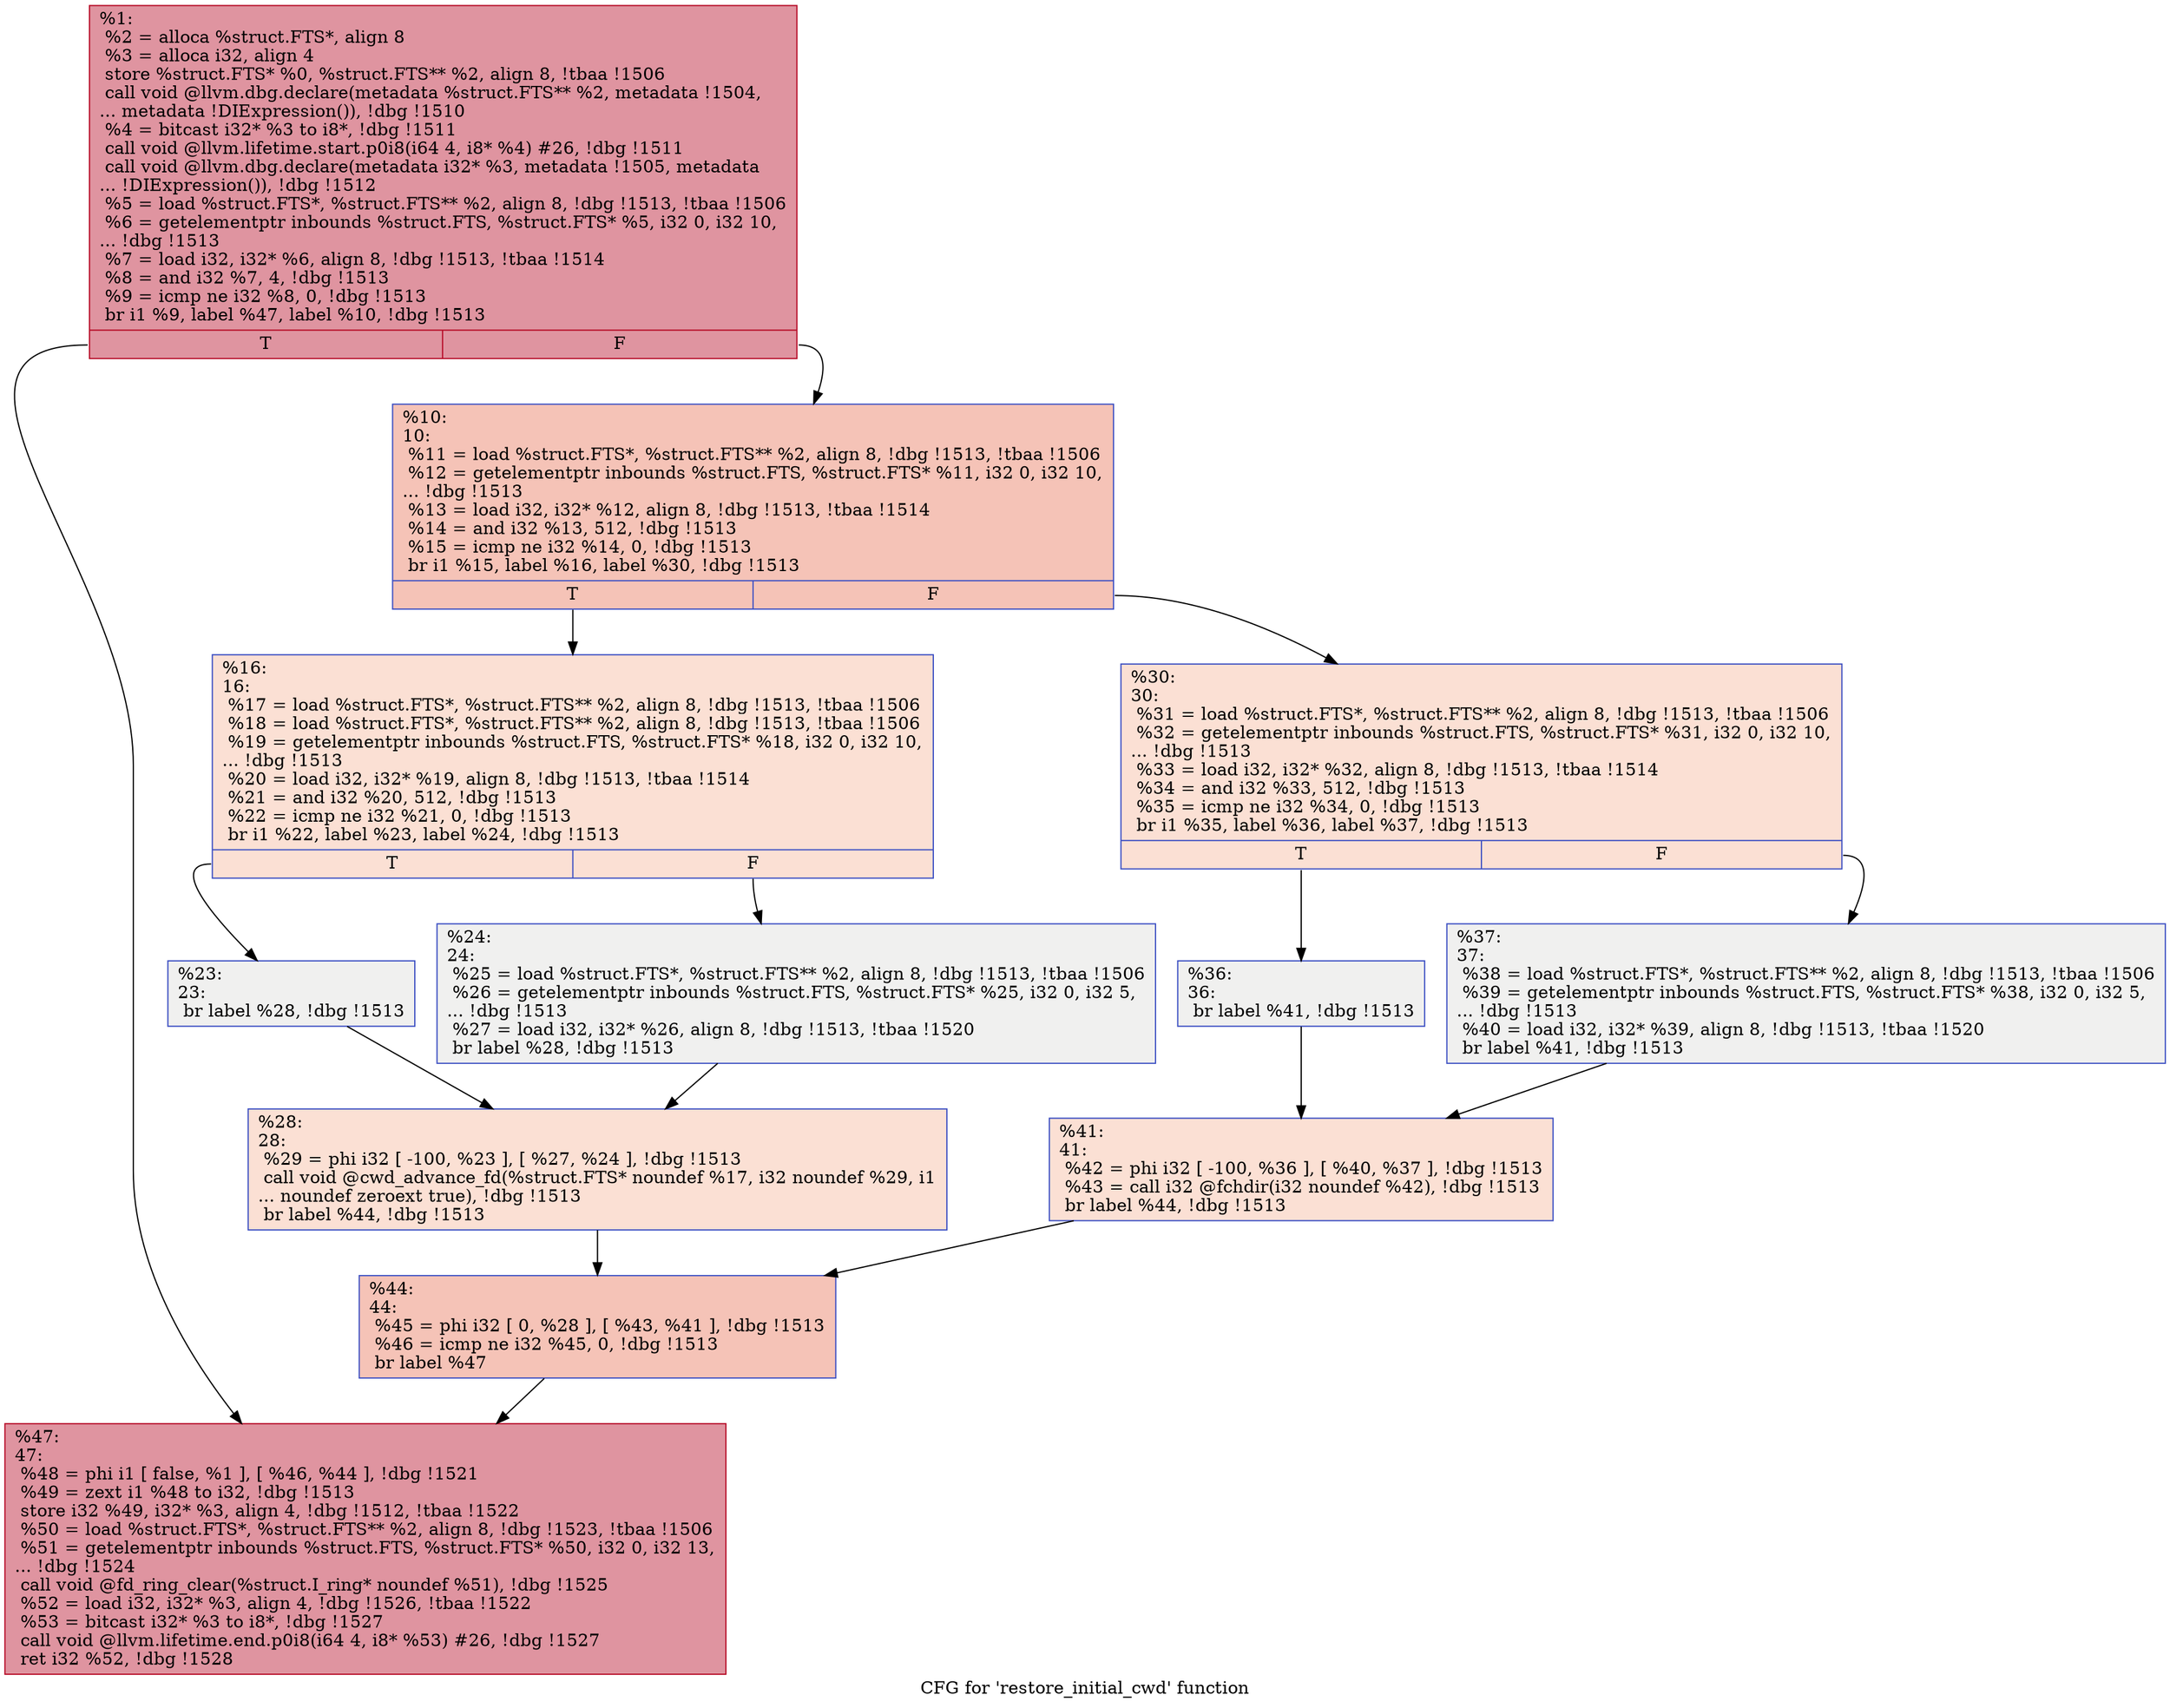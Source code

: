digraph "CFG for 'restore_initial_cwd' function" {
	label="CFG for 'restore_initial_cwd' function";

	Node0x14468f0 [shape=record,color="#b70d28ff", style=filled, fillcolor="#b70d2870",label="{%1:\l  %2 = alloca %struct.FTS*, align 8\l  %3 = alloca i32, align 4\l  store %struct.FTS* %0, %struct.FTS** %2, align 8, !tbaa !1506\l  call void @llvm.dbg.declare(metadata %struct.FTS** %2, metadata !1504,\l... metadata !DIExpression()), !dbg !1510\l  %4 = bitcast i32* %3 to i8*, !dbg !1511\l  call void @llvm.lifetime.start.p0i8(i64 4, i8* %4) #26, !dbg !1511\l  call void @llvm.dbg.declare(metadata i32* %3, metadata !1505, metadata\l... !DIExpression()), !dbg !1512\l  %5 = load %struct.FTS*, %struct.FTS** %2, align 8, !dbg !1513, !tbaa !1506\l  %6 = getelementptr inbounds %struct.FTS, %struct.FTS* %5, i32 0, i32 10,\l... !dbg !1513\l  %7 = load i32, i32* %6, align 8, !dbg !1513, !tbaa !1514\l  %8 = and i32 %7, 4, !dbg !1513\l  %9 = icmp ne i32 %8, 0, !dbg !1513\l  br i1 %9, label %47, label %10, !dbg !1513\l|{<s0>T|<s1>F}}"];
	Node0x14468f0:s0 -> Node0x14126e0;
	Node0x14468f0:s1 -> Node0x14123c0;
	Node0x14123c0 [shape=record,color="#3d50c3ff", style=filled, fillcolor="#e8765c70",label="{%10:\l10:                                               \l  %11 = load %struct.FTS*, %struct.FTS** %2, align 8, !dbg !1513, !tbaa !1506\l  %12 = getelementptr inbounds %struct.FTS, %struct.FTS* %11, i32 0, i32 10,\l... !dbg !1513\l  %13 = load i32, i32* %12, align 8, !dbg !1513, !tbaa !1514\l  %14 = and i32 %13, 512, !dbg !1513\l  %15 = icmp ne i32 %14, 0, !dbg !1513\l  br i1 %15, label %16, label %30, !dbg !1513\l|{<s0>T|<s1>F}}"];
	Node0x14123c0:s0 -> Node0x1412410;
	Node0x14123c0:s1 -> Node0x1412550;
	Node0x1412410 [shape=record,color="#3d50c3ff", style=filled, fillcolor="#f7b99e70",label="{%16:\l16:                                               \l  %17 = load %struct.FTS*, %struct.FTS** %2, align 8, !dbg !1513, !tbaa !1506\l  %18 = load %struct.FTS*, %struct.FTS** %2, align 8, !dbg !1513, !tbaa !1506\l  %19 = getelementptr inbounds %struct.FTS, %struct.FTS* %18, i32 0, i32 10,\l... !dbg !1513\l  %20 = load i32, i32* %19, align 8, !dbg !1513, !tbaa !1514\l  %21 = and i32 %20, 512, !dbg !1513\l  %22 = icmp ne i32 %21, 0, !dbg !1513\l  br i1 %22, label %23, label %24, !dbg !1513\l|{<s0>T|<s1>F}}"];
	Node0x1412410:s0 -> Node0x1412460;
	Node0x1412410:s1 -> Node0x14124b0;
	Node0x1412460 [shape=record,color="#3d50c3ff", style=filled, fillcolor="#dedcdb70",label="{%23:\l23:                                               \l  br label %28, !dbg !1513\l}"];
	Node0x1412460 -> Node0x1412500;
	Node0x14124b0 [shape=record,color="#3d50c3ff", style=filled, fillcolor="#dedcdb70",label="{%24:\l24:                                               \l  %25 = load %struct.FTS*, %struct.FTS** %2, align 8, !dbg !1513, !tbaa !1506\l  %26 = getelementptr inbounds %struct.FTS, %struct.FTS* %25, i32 0, i32 5,\l... !dbg !1513\l  %27 = load i32, i32* %26, align 8, !dbg !1513, !tbaa !1520\l  br label %28, !dbg !1513\l}"];
	Node0x14124b0 -> Node0x1412500;
	Node0x1412500 [shape=record,color="#3d50c3ff", style=filled, fillcolor="#f7b99e70",label="{%28:\l28:                                               \l  %29 = phi i32 [ -100, %23 ], [ %27, %24 ], !dbg !1513\l  call void @cwd_advance_fd(%struct.FTS* noundef %17, i32 noundef %29, i1\l... noundef zeroext true), !dbg !1513\l  br label %44, !dbg !1513\l}"];
	Node0x1412500 -> Node0x1412690;
	Node0x1412550 [shape=record,color="#3d50c3ff", style=filled, fillcolor="#f7b99e70",label="{%30:\l30:                                               \l  %31 = load %struct.FTS*, %struct.FTS** %2, align 8, !dbg !1513, !tbaa !1506\l  %32 = getelementptr inbounds %struct.FTS, %struct.FTS* %31, i32 0, i32 10,\l... !dbg !1513\l  %33 = load i32, i32* %32, align 8, !dbg !1513, !tbaa !1514\l  %34 = and i32 %33, 512, !dbg !1513\l  %35 = icmp ne i32 %34, 0, !dbg !1513\l  br i1 %35, label %36, label %37, !dbg !1513\l|{<s0>T|<s1>F}}"];
	Node0x1412550:s0 -> Node0x14125a0;
	Node0x1412550:s1 -> Node0x14125f0;
	Node0x14125a0 [shape=record,color="#3d50c3ff", style=filled, fillcolor="#dedcdb70",label="{%36:\l36:                                               \l  br label %41, !dbg !1513\l}"];
	Node0x14125a0 -> Node0x1412640;
	Node0x14125f0 [shape=record,color="#3d50c3ff", style=filled, fillcolor="#dedcdb70",label="{%37:\l37:                                               \l  %38 = load %struct.FTS*, %struct.FTS** %2, align 8, !dbg !1513, !tbaa !1506\l  %39 = getelementptr inbounds %struct.FTS, %struct.FTS* %38, i32 0, i32 5,\l... !dbg !1513\l  %40 = load i32, i32* %39, align 8, !dbg !1513, !tbaa !1520\l  br label %41, !dbg !1513\l}"];
	Node0x14125f0 -> Node0x1412640;
	Node0x1412640 [shape=record,color="#3d50c3ff", style=filled, fillcolor="#f7b99e70",label="{%41:\l41:                                               \l  %42 = phi i32 [ -100, %36 ], [ %40, %37 ], !dbg !1513\l  %43 = call i32 @fchdir(i32 noundef %42), !dbg !1513\l  br label %44, !dbg !1513\l}"];
	Node0x1412640 -> Node0x1412690;
	Node0x1412690 [shape=record,color="#3d50c3ff", style=filled, fillcolor="#e8765c70",label="{%44:\l44:                                               \l  %45 = phi i32 [ 0, %28 ], [ %43, %41 ], !dbg !1513\l  %46 = icmp ne i32 %45, 0, !dbg !1513\l  br label %47\l}"];
	Node0x1412690 -> Node0x14126e0;
	Node0x14126e0 [shape=record,color="#b70d28ff", style=filled, fillcolor="#b70d2870",label="{%47:\l47:                                               \l  %48 = phi i1 [ false, %1 ], [ %46, %44 ], !dbg !1521\l  %49 = zext i1 %48 to i32, !dbg !1513\l  store i32 %49, i32* %3, align 4, !dbg !1512, !tbaa !1522\l  %50 = load %struct.FTS*, %struct.FTS** %2, align 8, !dbg !1523, !tbaa !1506\l  %51 = getelementptr inbounds %struct.FTS, %struct.FTS* %50, i32 0, i32 13,\l... !dbg !1524\l  call void @fd_ring_clear(%struct.I_ring* noundef %51), !dbg !1525\l  %52 = load i32, i32* %3, align 4, !dbg !1526, !tbaa !1522\l  %53 = bitcast i32* %3 to i8*, !dbg !1527\l  call void @llvm.lifetime.end.p0i8(i64 4, i8* %53) #26, !dbg !1527\l  ret i32 %52, !dbg !1528\l}"];
}
